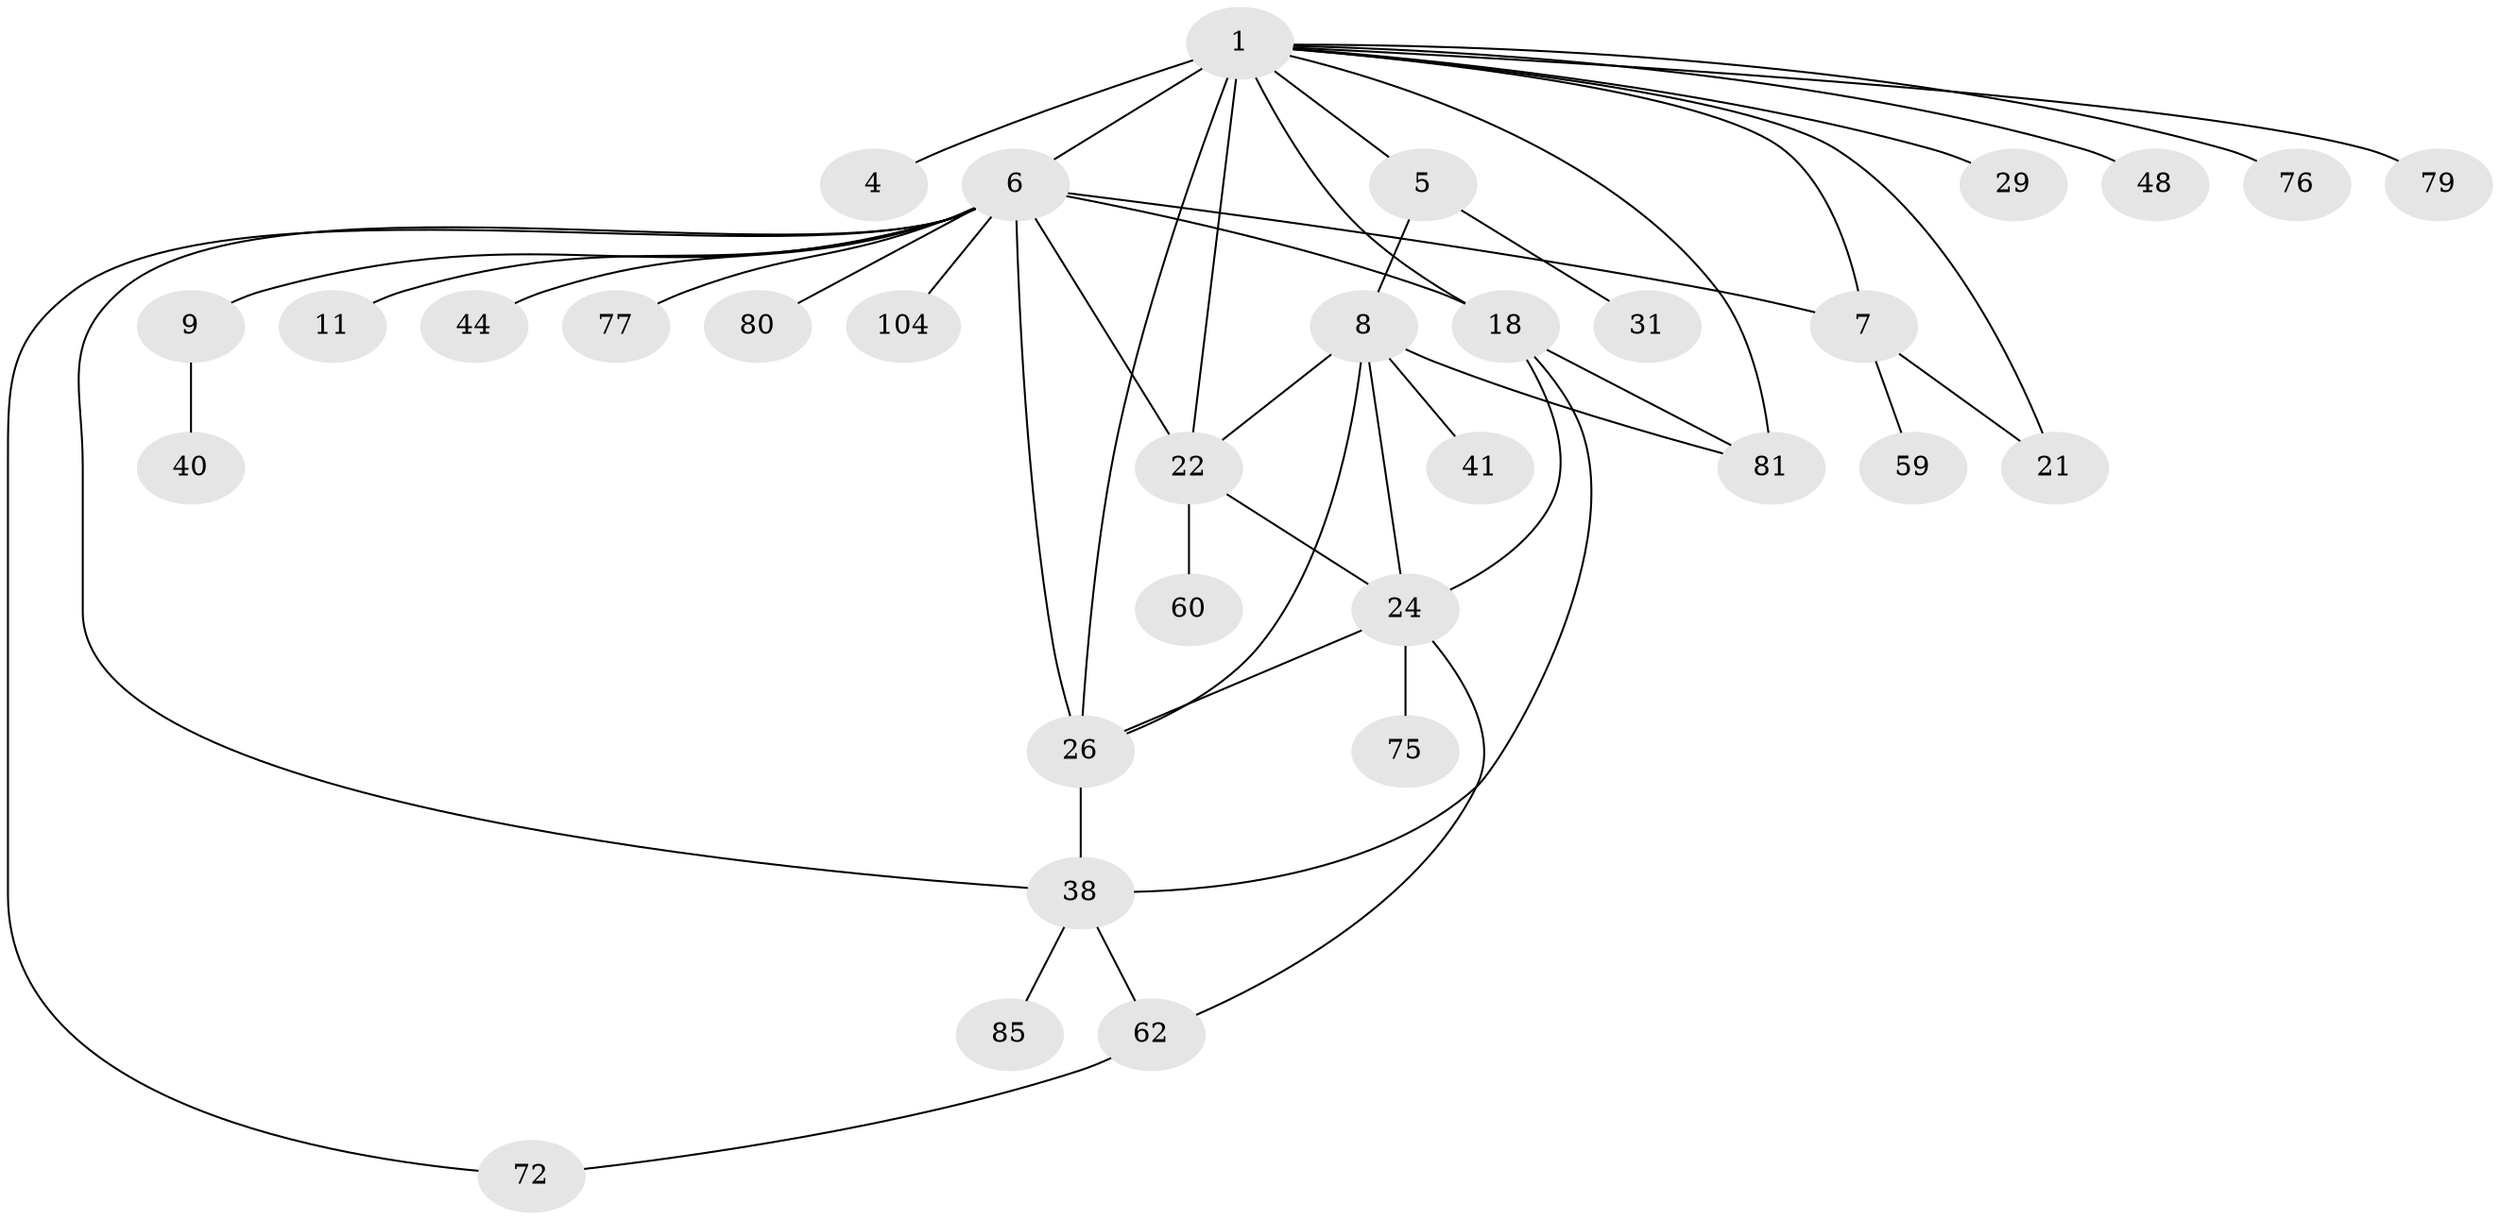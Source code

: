 // original degree distribution, {6: 0.037037037037037035, 7: 0.009259259259259259, 4: 0.10185185185185185, 1: 0.37962962962962965, 8: 0.009259259259259259, 3: 0.17592592592592593, 5: 0.06481481481481481, 2: 0.2222222222222222}
// Generated by graph-tools (version 1.1) at 2025/17/03/04/25 18:17:06]
// undirected, 32 vertices, 47 edges
graph export_dot {
graph [start="1"]
  node [color=gray90,style=filled];
  1 [super="+45+3+2+16"];
  4;
  5 [super="+42"];
  6 [super="+10+43+20+25"];
  7 [super="+30"];
  8 [super="+14+23+69+19"];
  9 [super="+37"];
  11;
  18 [super="+89+63"];
  21 [super="+57+28"];
  22 [super="+106+39+67"];
  24 [super="+27+66"];
  26 [super="+34+61"];
  29;
  31 [super="+91+46+54+33"];
  38 [super="+47"];
  40;
  41 [super="+51"];
  44;
  48;
  59;
  60 [super="+82"];
  62 [super="+74"];
  72;
  75;
  76;
  77;
  79 [super="+99"];
  80;
  81 [super="+86+88"];
  85;
  104;
  1 -- 79;
  1 -- 76;
  1 -- 81;
  1 -- 4;
  1 -- 21;
  1 -- 5;
  1 -- 6 [weight=7];
  1 -- 7;
  1 -- 48;
  1 -- 18;
  1 -- 22;
  1 -- 29;
  1 -- 26;
  5 -- 8;
  5 -- 31;
  6 -- 9;
  6 -- 11;
  6 -- 18;
  6 -- 72;
  6 -- 26 [weight=2];
  6 -- 44;
  6 -- 22;
  6 -- 38;
  6 -- 80;
  6 -- 7;
  6 -- 104;
  6 -- 77;
  7 -- 21;
  7 -- 59;
  8 -- 24 [weight=2];
  8 -- 26;
  8 -- 41;
  8 -- 81;
  8 -- 22;
  9 -- 40;
  18 -- 81 [weight=2];
  18 -- 38;
  18 -- 24;
  22 -- 24;
  22 -- 60;
  24 -- 62;
  24 -- 26;
  24 -- 75;
  26 -- 38;
  38 -- 85;
  38 -- 62;
  62 -- 72;
}

